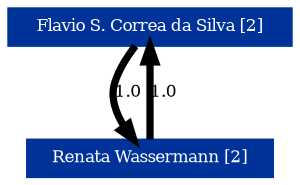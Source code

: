 strict digraph grafo3 {
	graph [bb="0,0,136,82", id=grafo3, overlap=False];
	node [label="\N", fontsize=8, shape=rectangle, style=filled];
	0 [label="Flavio S. Correa da Silva [2]", URL="http://lattes.cnpq.br/8571722708574643", color="#003399", fontcolor="#FFFFFF", height="0.25", pos="68,73", width="1.8889"];
	1 [label="Renata Wassermann [2]", URL="http://lattes.cnpq.br/8548608291351316", color="#003399", fontcolor="#FFFFFF", height="0.25", pos="68,9", width="1.6389"];
	0 -> 1 [arrowhead=normal, arrowsize="0.75", fontsize=8, label="1.0", lp="58,41", penwidth="3.5", pos="e,59.696,18.131 60.265,63.643 56.694,58.718 52.843,52.386 51,46 48.898,38.718 51.539,31.045 55.319,24.587"];
	1 -> 0 [arrowhead=normal, arrowsize="0.75", fontsize=8, label="1.0", lp="75,41", penwidth="3.5", pos="e,68,63.83 68,18.153 68,28.031 68,43.98 68,56.139"];
}

